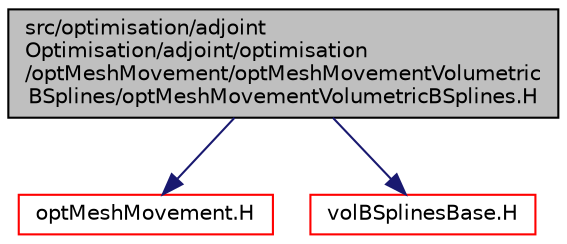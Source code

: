 digraph "src/optimisation/adjointOptimisation/adjoint/optimisation/optMeshMovement/optMeshMovementVolumetricBSplines/optMeshMovementVolumetricBSplines.H"
{
  bgcolor="transparent";
  edge [fontname="Helvetica",fontsize="10",labelfontname="Helvetica",labelfontsize="10"];
  node [fontname="Helvetica",fontsize="10",shape=record];
  Node1 [label="src/optimisation/adjoint\lOptimisation/adjoint/optimisation\l/optMeshMovement/optMeshMovementVolumetric\lBSplines/optMeshMovementVolumetricBSplines.H",height=0.2,width=0.4,color="black", fillcolor="grey75", style="filled" fontcolor="black"];
  Node1 -> Node2 [color="midnightblue",fontsize="10",style="solid",fontname="Helvetica"];
  Node2 [label="optMeshMovement.H",height=0.2,width=0.4,color="red",URL="$optMeshMovement_8H.html"];
  Node1 -> Node3 [color="midnightblue",fontsize="10",style="solid",fontname="Helvetica"];
  Node3 [label="volBSplinesBase.H",height=0.2,width=0.4,color="red",URL="$volBSplinesBase_8H.html"];
}
